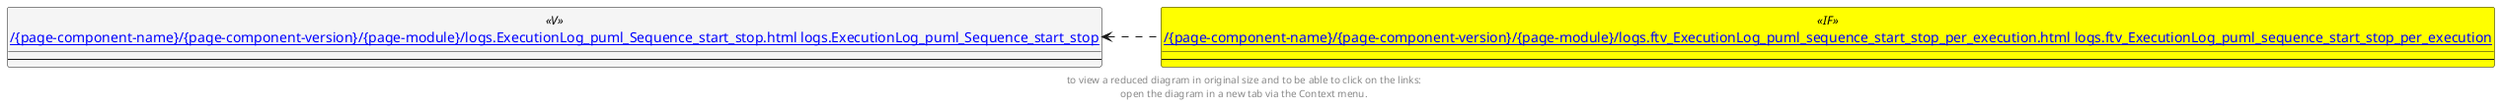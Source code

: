 @startuml
left to right direction
'top to bottom direction
hide circle
'avoide "." issues:
set namespaceSeparator none


skinparam class {
  BackgroundColor White
  BackgroundColor<<FN>> Yellow
  BackgroundColor<<FS>> Yellow
  BackgroundColor<<FT>> LightGray
  BackgroundColor<<IF>> Yellow
  BackgroundColor<<IS>> Yellow
  BackgroundColor<<P>> Aqua
  BackgroundColor<<PC>> Aqua
  BackgroundColor<<SN>> Yellow
  BackgroundColor<<SO>> SlateBlue
  BackgroundColor<<TF>> LightGray
  BackgroundColor<<TR>> Tomato
  BackgroundColor<<U>> White
  BackgroundColor<<V>> WhiteSmoke
  BackgroundColor<<X>> Aqua
}


entity "[[{site-url}/{page-component-name}/{page-component-version}/{page-module}/logs.ExecutionLog_puml_Sequence_start_stop.html logs.ExecutionLog_puml_Sequence_start_stop]]" as logs.ExecutionLog_puml_Sequence_start_stop << V >> {
  --
}

entity "[[{site-url}/{page-component-name}/{page-component-version}/{page-module}/logs.ftv_ExecutionLog_puml_sequence_start_stop_per_execution.html logs.ftv_ExecutionLog_puml_sequence_start_stop_per_execution]]" as logs.ftv_ExecutionLog_puml_sequence_start_stop_per_execution << IF >> {
  --
}

logs.ExecutionLog_puml_Sequence_start_stop <.. logs.ftv_ExecutionLog_puml_sequence_start_stop_per_execution
footer
to view a reduced diagram in original size and to be able to click on the links:
open the diagram in a new tab via the Context menu.
end footer

@enduml

